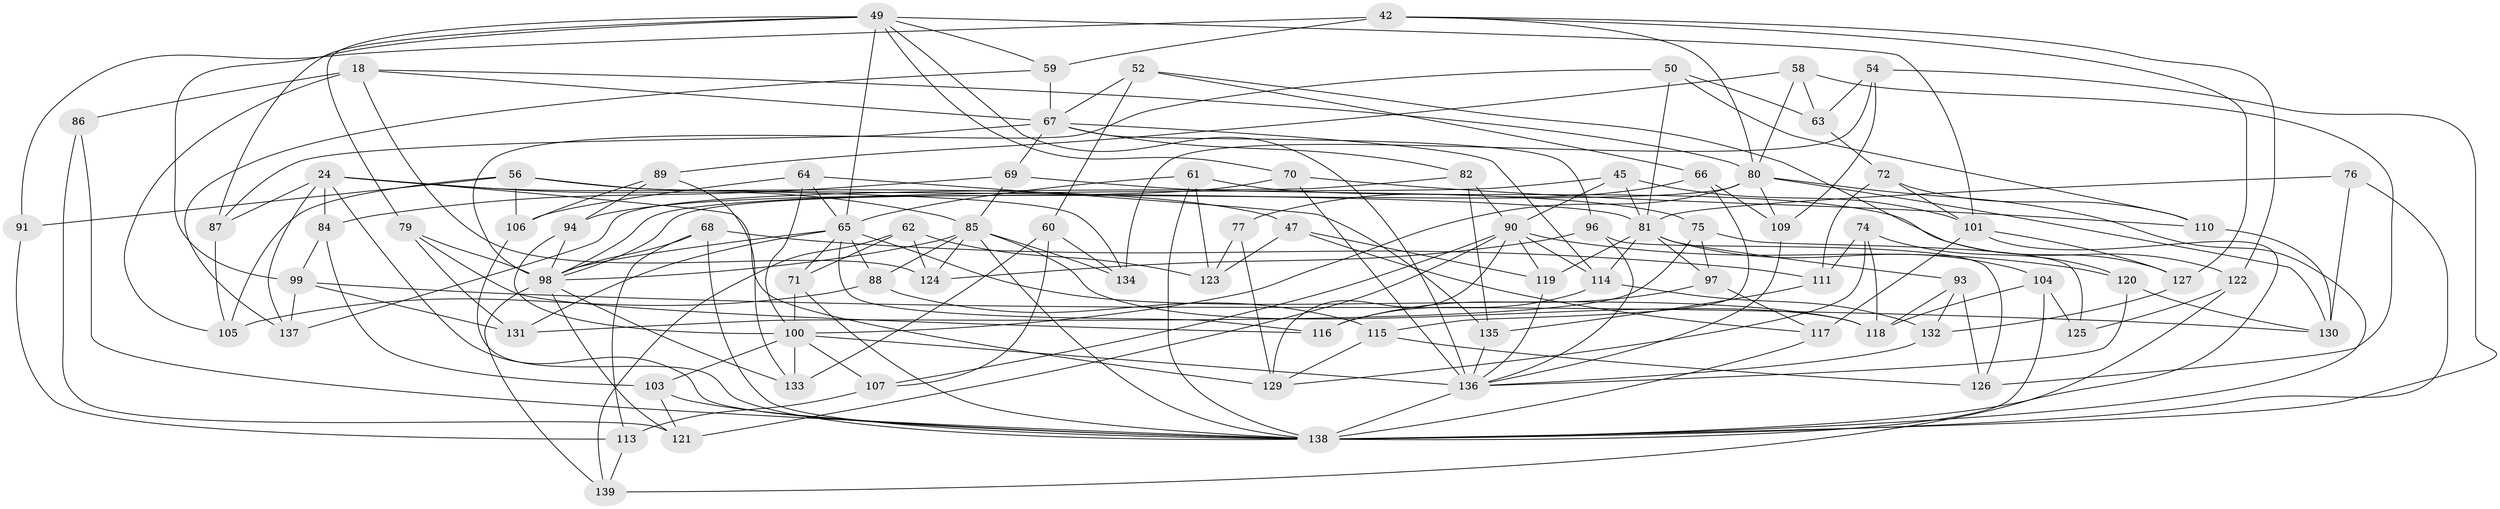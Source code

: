 // original degree distribution, {4: 1.0}
// Generated by graph-tools (version 1.1) at 2025/01/03/04/25 22:01:49]
// undirected, 83 vertices, 199 edges
graph export_dot {
graph [start="1"]
  node [color=gray90,style=filled];
  18 [super="+12"];
  24 [super="+3+22"];
  42 [super="+39"];
  45;
  47;
  49 [super="+16+46"];
  50;
  52;
  54;
  56 [super="+20"];
  58;
  59;
  60;
  61;
  62;
  63;
  64;
  65 [super="+2+15+29+51"];
  66;
  67 [super="+19"];
  68;
  69;
  70;
  71;
  72;
  74;
  75;
  76;
  77;
  79;
  80 [super="+27+41"];
  81 [super="+4+8+13"];
  82;
  84;
  85 [super="+53+83"];
  86;
  87;
  88 [super="+35"];
  89;
  90 [super="+17+37"];
  91;
  93;
  94;
  96;
  97;
  98 [super="+26+14+44"];
  99 [super="+57"];
  100 [super="+23+36"];
  101 [super="+34"];
  103;
  104 [super="+95"];
  105 [super="+30"];
  106;
  107;
  109;
  110;
  111;
  113;
  114 [super="+55"];
  115;
  116;
  117 [super="+102"];
  118 [super="+40"];
  119;
  120;
  121;
  122;
  123;
  124;
  125;
  126;
  127;
  129 [super="+11"];
  130 [super="+25"];
  131;
  132;
  133;
  134;
  135;
  136 [super="+9+73+108"];
  137;
  138 [super="+48+112+128"];
  139;
  18 -- 80;
  18 -- 86 [weight=2];
  18 -- 124;
  18 -- 105;
  18 -- 67;
  24 -- 137;
  24 -- 87;
  24 -- 85;
  24 -- 47;
  24 -- 129;
  24 -- 138 [weight=2];
  24 -- 84;
  42 -- 91 [weight=2];
  42 -- 127;
  42 -- 59;
  42 -- 122;
  42 -- 80;
  45 -- 98;
  45 -- 81;
  45 -- 90;
  45 -- 101;
  47 -- 119;
  47 -- 123;
  47 -- 117;
  49 -- 79;
  49 -- 65;
  49 -- 101 [weight=2];
  49 -- 87;
  49 -- 59;
  49 -- 136;
  49 -- 99 [weight=2];
  49 -- 70;
  50 -- 63;
  50 -- 110;
  50 -- 98;
  50 -- 81;
  52 -- 67;
  52 -- 60;
  52 -- 127;
  52 -- 66;
  54 -- 134;
  54 -- 63;
  54 -- 109;
  54 -- 138;
  56 -- 81;
  56 -- 91;
  56 -- 105 [weight=2];
  56 -- 106;
  56 -- 134;
  58 -- 63;
  58 -- 89;
  58 -- 126;
  58 -- 80;
  59 -- 137;
  59 -- 67;
  60 -- 133;
  60 -- 134;
  60 -- 107;
  61 -- 123;
  61 -- 122;
  61 -- 65;
  61 -- 138;
  62 -- 139;
  62 -- 124;
  62 -- 71;
  62 -- 123;
  63 -- 72;
  64 -- 106;
  64 -- 135;
  64 -- 100;
  64 -- 65;
  65 -- 116;
  65 -- 131;
  65 -- 118 [weight=2];
  65 -- 71;
  65 -- 98 [weight=2];
  65 -- 88 [weight=2];
  66 -- 115;
  66 -- 109;
  66 -- 77;
  67 -- 87;
  67 -- 82;
  67 -- 96;
  67 -- 114;
  67 -- 69;
  68 -- 113;
  68 -- 111;
  68 -- 98;
  68 -- 138;
  69 -- 75;
  69 -- 84;
  69 -- 85;
  70 -- 110;
  70 -- 94;
  70 -- 136;
  71 -- 138;
  71 -- 100;
  72 -- 101;
  72 -- 111;
  72 -- 110;
  74 -- 120;
  74 -- 111;
  74 -- 129;
  74 -- 118;
  75 -- 131;
  75 -- 125;
  75 -- 97;
  76 -- 130 [weight=2];
  76 -- 81;
  76 -- 138;
  77 -- 129 [weight=2];
  77 -- 123;
  79 -- 116;
  79 -- 131;
  79 -- 98;
  80 -- 130;
  80 -- 98;
  80 -- 100;
  80 -- 109;
  80 -- 138;
  81 -- 104;
  81 -- 93;
  81 -- 119;
  81 -- 97;
  81 -- 114 [weight=2];
  82 -- 135;
  82 -- 137;
  82 -- 90;
  84 -- 103;
  84 -- 99;
  85 -- 118 [weight=3];
  85 -- 98;
  85 -- 134;
  85 -- 88;
  85 -- 138 [weight=3];
  85 -- 124;
  86 -- 121;
  86 -- 138;
  87 -- 105;
  88 -- 105 [weight=2];
  88 -- 115;
  89 -- 94;
  89 -- 106;
  89 -- 133;
  90 -- 120;
  90 -- 114;
  90 -- 129;
  90 -- 107;
  90 -- 119;
  90 -- 121;
  91 -- 113;
  93 -- 132;
  93 -- 126;
  93 -- 118;
  94 -- 98;
  94 -- 100;
  96 -- 126;
  96 -- 124;
  96 -- 136;
  97 -- 117;
  97 -- 116;
  98 -- 121;
  98 -- 139;
  98 -- 133;
  99 -- 131;
  99 -- 130;
  99 -- 137;
  100 -- 107;
  100 -- 133;
  100 -- 103;
  100 -- 136;
  101 -- 117 [weight=2];
  101 -- 127;
  101 -- 138;
  103 -- 121;
  103 -- 138;
  104 -- 118;
  104 -- 125 [weight=2];
  104 -- 138 [weight=2];
  106 -- 138;
  107 -- 113;
  109 -- 136;
  110 -- 130;
  111 -- 135;
  113 -- 139;
  114 -- 132;
  114 -- 116;
  115 -- 126;
  115 -- 129;
  117 -- 138 [weight=2];
  119 -- 136;
  120 -- 130;
  120 -- 136;
  122 -- 125;
  122 -- 139;
  127 -- 132;
  132 -- 136;
  135 -- 136;
  136 -- 138 [weight=3];
}
